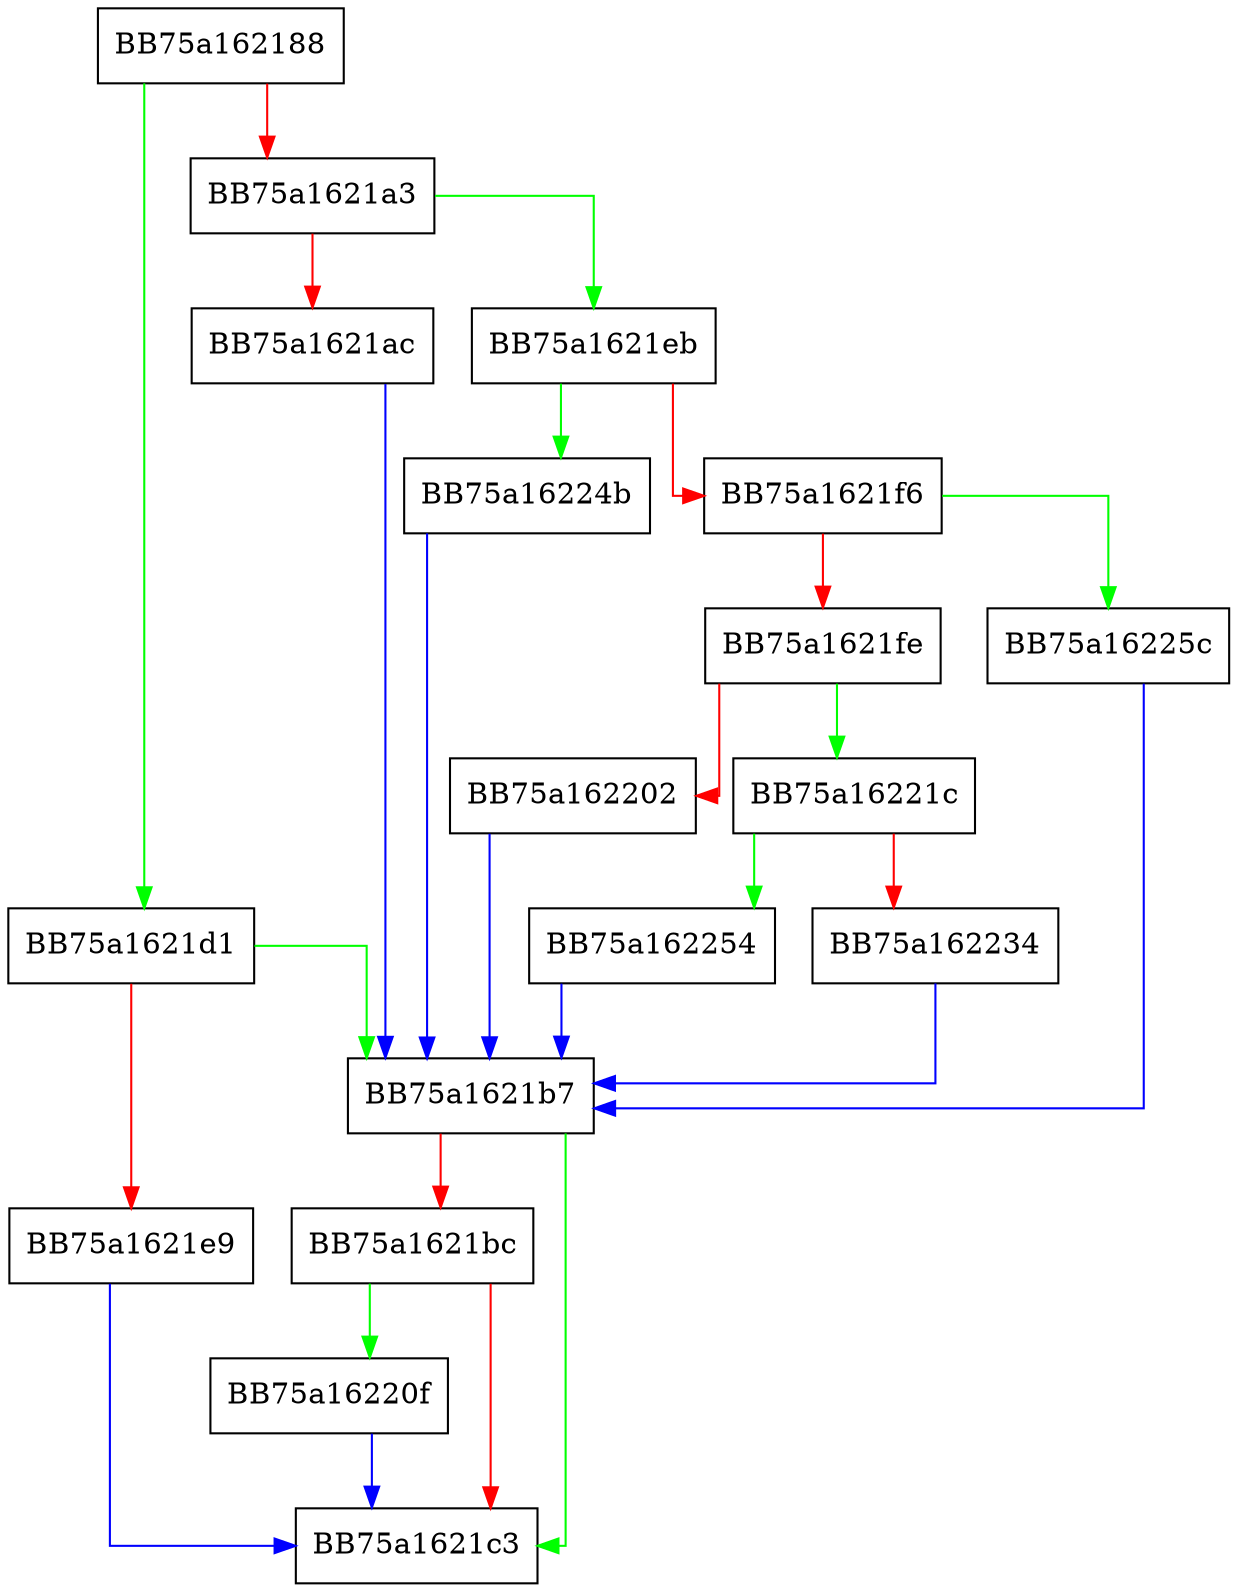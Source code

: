 digraph luaL_optinteger {
  node [shape="box"];
  graph [splines=ortho];
  BB75a162188 -> BB75a1621d1 [color="green"];
  BB75a162188 -> BB75a1621a3 [color="red"];
  BB75a1621a3 -> BB75a1621eb [color="green"];
  BB75a1621a3 -> BB75a1621ac [color="red"];
  BB75a1621ac -> BB75a1621b7 [color="blue"];
  BB75a1621b7 -> BB75a1621c3 [color="green"];
  BB75a1621b7 -> BB75a1621bc [color="red"];
  BB75a1621bc -> BB75a16220f [color="green"];
  BB75a1621bc -> BB75a1621c3 [color="red"];
  BB75a1621d1 -> BB75a1621b7 [color="green"];
  BB75a1621d1 -> BB75a1621e9 [color="red"];
  BB75a1621e9 -> BB75a1621c3 [color="blue"];
  BB75a1621eb -> BB75a16224b [color="green"];
  BB75a1621eb -> BB75a1621f6 [color="red"];
  BB75a1621f6 -> BB75a16225c [color="green"];
  BB75a1621f6 -> BB75a1621fe [color="red"];
  BB75a1621fe -> BB75a16221c [color="green"];
  BB75a1621fe -> BB75a162202 [color="red"];
  BB75a162202 -> BB75a1621b7 [color="blue"];
  BB75a16220f -> BB75a1621c3 [color="blue"];
  BB75a16221c -> BB75a162254 [color="green"];
  BB75a16221c -> BB75a162234 [color="red"];
  BB75a162234 -> BB75a1621b7 [color="blue"];
  BB75a16224b -> BB75a1621b7 [color="blue"];
  BB75a162254 -> BB75a1621b7 [color="blue"];
  BB75a16225c -> BB75a1621b7 [color="blue"];
}